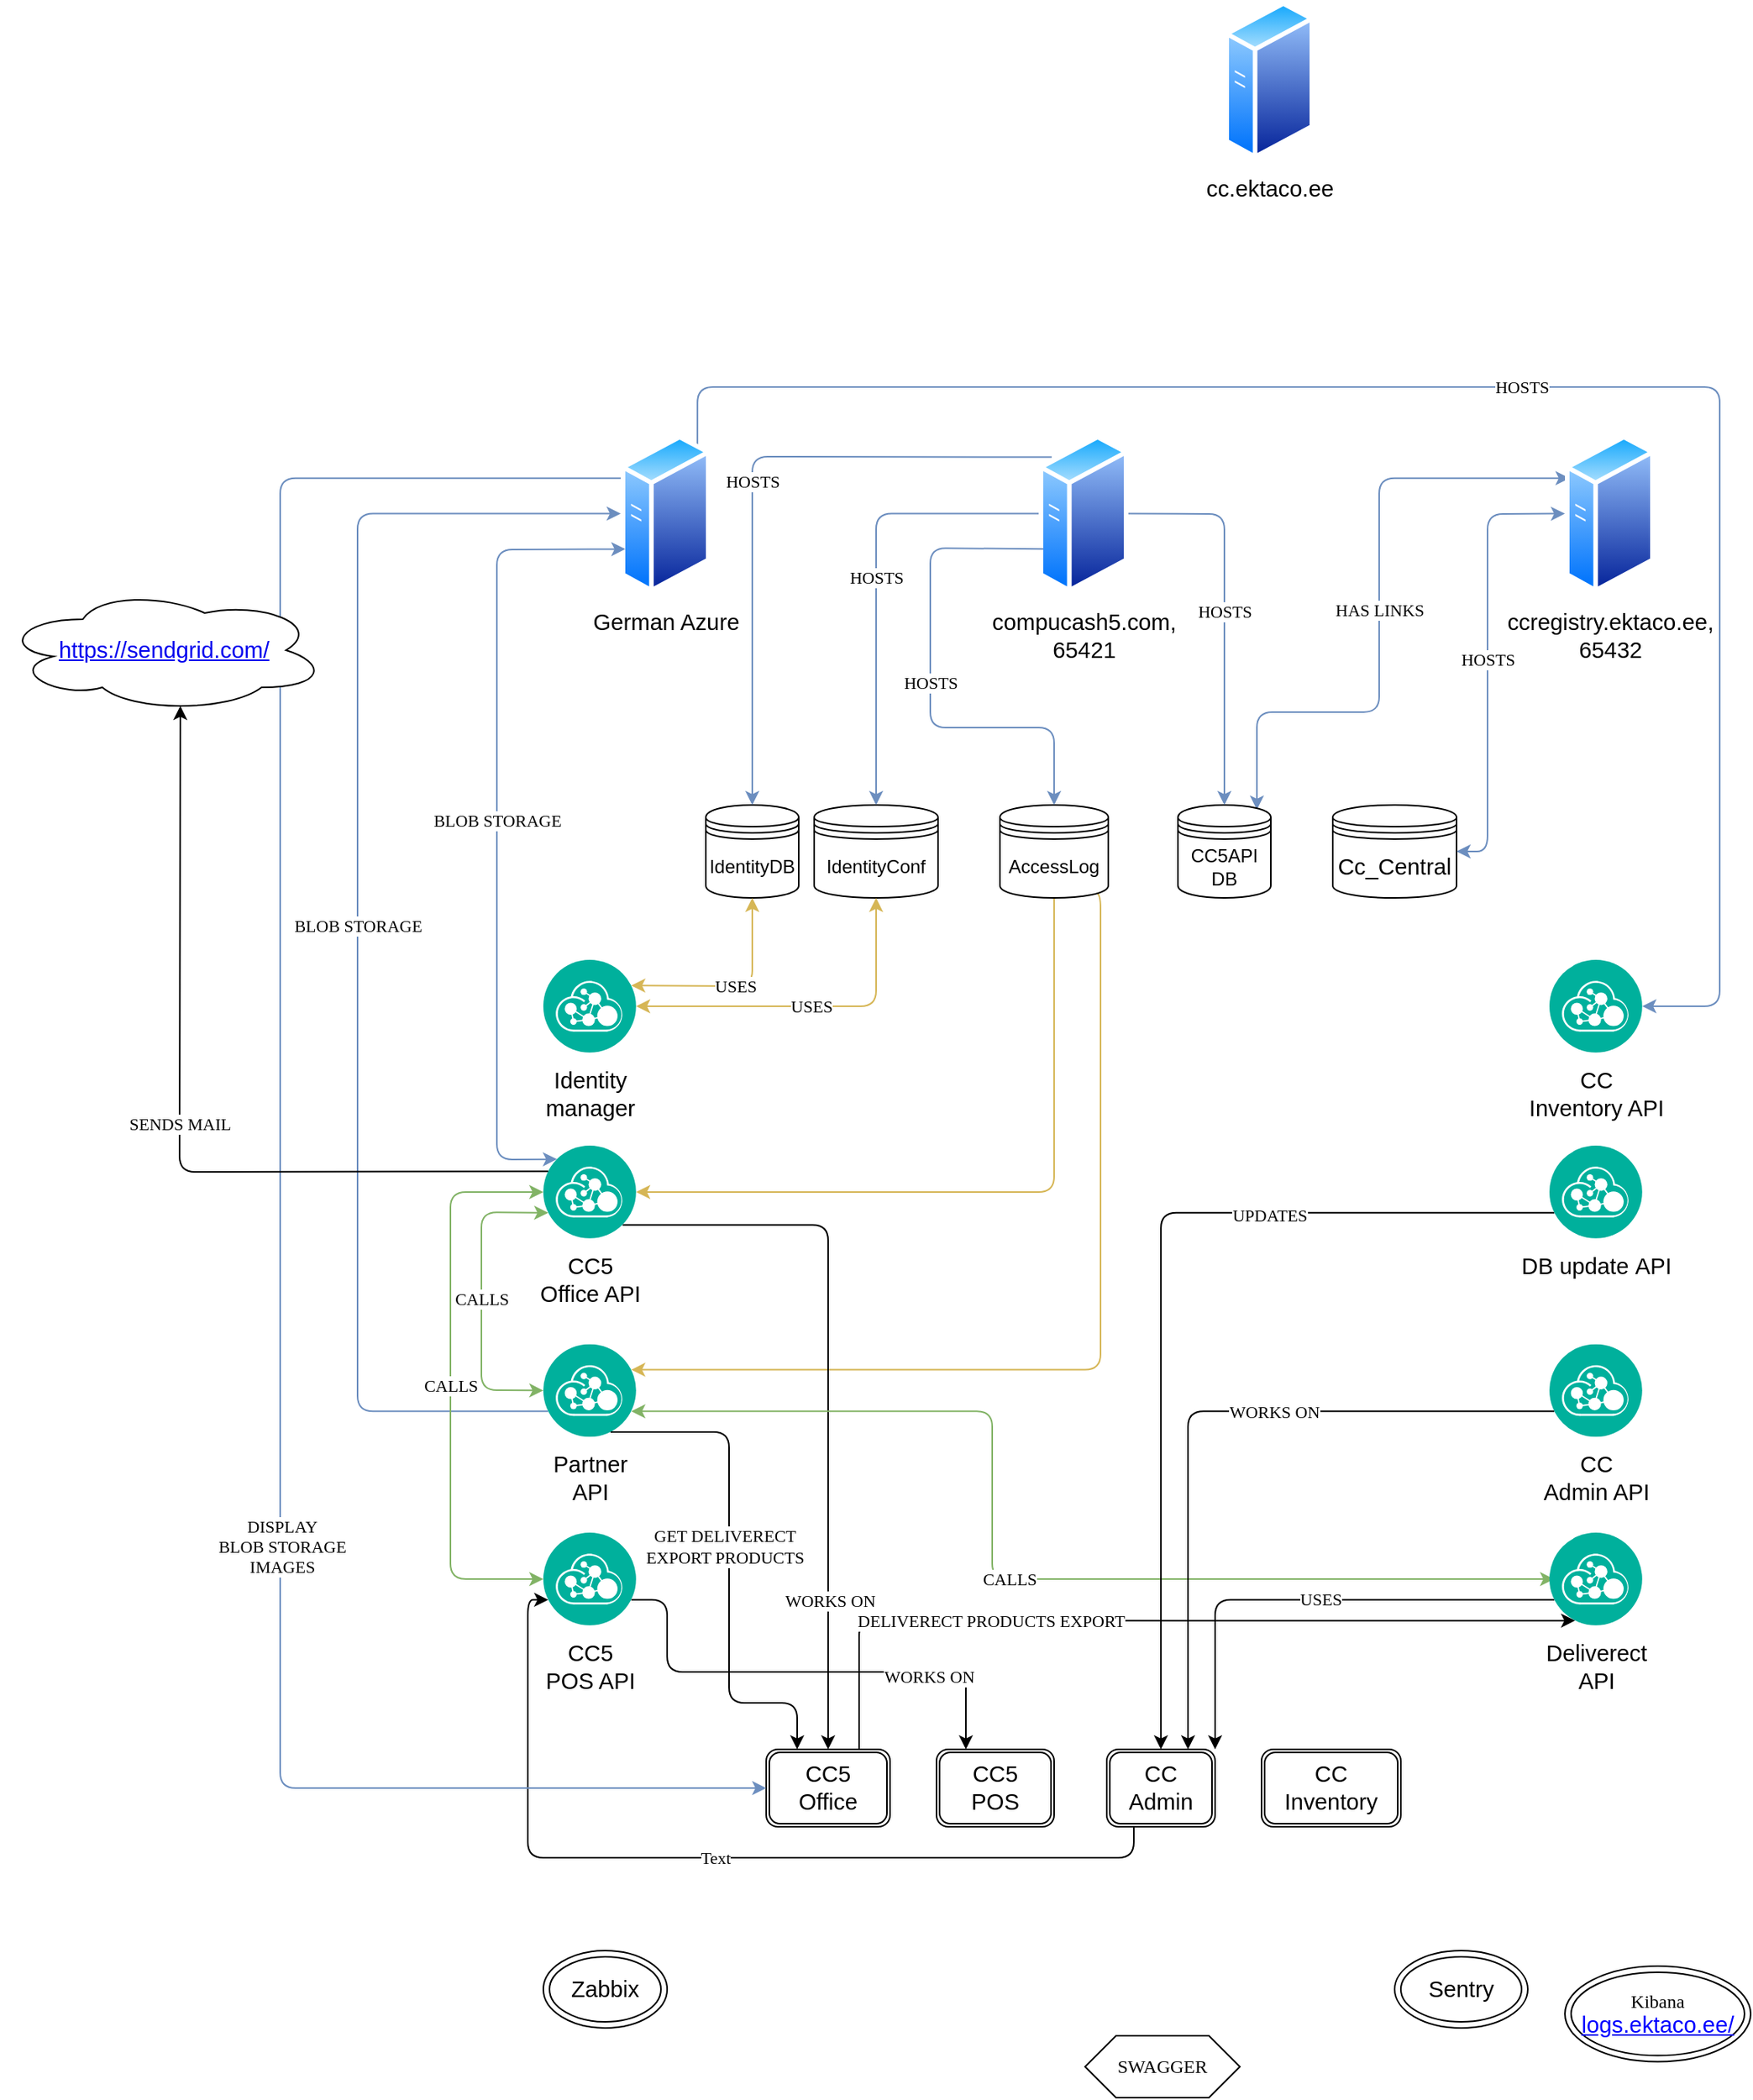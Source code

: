 <mxfile version="14.5.3" type="github">
  <diagram id="cDm67QHPemsHG67ao9OR" name="Page-1">
    <mxGraphModel dx="1715" dy="1557" grid="1" gridSize="10" guides="1" tooltips="1" connect="1" arrows="1" fold="1" page="1" pageScale="1" pageWidth="850" pageHeight="1100" math="0" shadow="0">
      <root>
        <mxCell id="0" />
        <mxCell id="1" parent="0" />
        <mxCell id="4Jlic4GooHUhA-Gu6yfs-1" value="IdentityDB" style="shape=datastore;whiteSpace=wrap;html=1;" vertex="1" parent="1">
          <mxGeometry x="45" y="-100" width="60" height="60" as="geometry" />
        </mxCell>
        <mxCell id="4Jlic4GooHUhA-Gu6yfs-2" value="IdentityConf" style="shape=datastore;whiteSpace=wrap;html=1;" vertex="1" parent="1">
          <mxGeometry x="115" y="-100" width="80" height="60" as="geometry" />
        </mxCell>
        <mxCell id="4Jlic4GooHUhA-Gu6yfs-56" value="HAS LINKS" style="edgeStyle=orthogonalEdgeStyle;rounded=1;orthogonalLoop=1;jettySize=auto;html=1;exitX=0.85;exitY=0.05;exitDx=0;exitDy=0;exitPerimeter=0;entryX=0;entryY=0.25;entryDx=0;entryDy=0;fontFamily=Times New Roman;startArrow=classic;startFill=1;fillColor=#dae8fc;strokeColor=#6c8ebf;" edge="1" parent="1" source="4Jlic4GooHUhA-Gu6yfs-3" target="4Jlic4GooHUhA-Gu6yfs-12">
          <mxGeometry relative="1" as="geometry">
            <Array as="points">
              <mxPoint x="401" y="-160" />
              <mxPoint x="480" y="-160" />
              <mxPoint x="480" y="-311" />
            </Array>
          </mxGeometry>
        </mxCell>
        <mxCell id="4Jlic4GooHUhA-Gu6yfs-3" value="CC5API&lt;br&gt;DB" style="shape=datastore;whiteSpace=wrap;html=1;" vertex="1" parent="1">
          <mxGeometry x="350" y="-100" width="60" height="60" as="geometry" />
        </mxCell>
        <mxCell id="4Jlic4GooHUhA-Gu6yfs-59" style="edgeStyle=orthogonalEdgeStyle;rounded=1;orthogonalLoop=1;jettySize=auto;html=1;exitX=0.5;exitY=1;exitDx=0;exitDy=0;entryX=1;entryY=0.5;entryDx=0;entryDy=0;fontFamily=Times New Roman;fillColor=#fff2cc;strokeColor=#d6b656;" edge="1" parent="1" source="4Jlic4GooHUhA-Gu6yfs-4" target="4Jlic4GooHUhA-Gu6yfs-15">
          <mxGeometry relative="1" as="geometry" />
        </mxCell>
        <mxCell id="4Jlic4GooHUhA-Gu6yfs-60" style="edgeStyle=orthogonalEdgeStyle;rounded=1;orthogonalLoop=1;jettySize=auto;html=1;exitX=0.85;exitY=0.95;exitDx=0;exitDy=0;exitPerimeter=0;entryX=1;entryY=0.25;entryDx=0;entryDy=0;fontFamily=Times New Roman;fillColor=#fff2cc;strokeColor=#d6b656;" edge="1" parent="1" source="4Jlic4GooHUhA-Gu6yfs-4" target="4Jlic4GooHUhA-Gu6yfs-16">
          <mxGeometry relative="1" as="geometry">
            <Array as="points">
              <mxPoint x="300" y="-43" />
              <mxPoint x="300" y="265" />
            </Array>
          </mxGeometry>
        </mxCell>
        <mxCell id="4Jlic4GooHUhA-Gu6yfs-4" value="AccessLog" style="shape=datastore;whiteSpace=wrap;html=1;" vertex="1" parent="1">
          <mxGeometry x="235" y="-100" width="70" height="60" as="geometry" />
        </mxCell>
        <mxCell id="4Jlic4GooHUhA-Gu6yfs-5" value="&lt;span style=&quot;font-size: 11.0pt ; font-family: &amp;#34;calibri&amp;#34; , sans-serif&quot;&gt;Cc_Central&lt;/span&gt;" style="shape=datastore;whiteSpace=wrap;html=1;" vertex="1" parent="1">
          <mxGeometry x="450" y="-100" width="80" height="60" as="geometry" />
        </mxCell>
        <mxCell id="4Jlic4GooHUhA-Gu6yfs-43" value="HOSTS" style="edgeStyle=orthogonalEdgeStyle;orthogonalLoop=1;jettySize=auto;html=1;fontFamily=Times New Roman;rounded=1;fillColor=#dae8fc;strokeColor=#6c8ebf;" edge="1" parent="1" source="4Jlic4GooHUhA-Gu6yfs-10" target="4Jlic4GooHUhA-Gu6yfs-2">
          <mxGeometry relative="1" as="geometry">
            <Array as="points">
              <mxPoint x="155" y="-288" />
            </Array>
          </mxGeometry>
        </mxCell>
        <mxCell id="4Jlic4GooHUhA-Gu6yfs-10" value="&lt;span style=&quot;font-size: 11.0pt ; font-family: &amp;#34;calibri&amp;#34; , sans-serif&quot;&gt;compucash5.com,&lt;br/&gt;65421&lt;/span&gt;" style="aspect=fixed;perimeter=ellipsePerimeter;html=1;align=center;shadow=0;dashed=0;spacingTop=3;image;image=img/lib/active_directory/generic_server.svg;fontFamily=Times New Roman;" vertex="1" parent="1">
          <mxGeometry x="260" y="-340" width="58" height="103.57" as="geometry" />
        </mxCell>
        <mxCell id="4Jlic4GooHUhA-Gu6yfs-11" value="&lt;span style=&quot;font-size: 11.0pt ; font-family: &amp;#34;calibri&amp;#34; , sans-serif&quot;&gt;cc.ektaco.ee&lt;br&gt;&lt;/span&gt;" style="aspect=fixed;perimeter=ellipsePerimeter;html=1;align=center;shadow=0;dashed=0;spacingTop=3;image;image=img/lib/active_directory/generic_server.svg;fontFamily=Times New Roman;" vertex="1" parent="1">
          <mxGeometry x="380" y="-620" width="58" height="103.57" as="geometry" />
        </mxCell>
        <mxCell id="4Jlic4GooHUhA-Gu6yfs-12" value="&lt;span style=&quot;font-size: 11.0pt ; font-family: &amp;#34;calibri&amp;#34; , sans-serif&quot;&gt;ccregistry.ektaco.ee,&lt;br&gt;65432&lt;/span&gt;" style="aspect=fixed;perimeter=ellipsePerimeter;html=1;align=center;shadow=0;dashed=0;spacingTop=3;image;image=img/lib/active_directory/generic_server.svg;fontFamily=Times New Roman;" vertex="1" parent="1">
          <mxGeometry x="600" y="-340" width="58" height="103.57" as="geometry" />
        </mxCell>
        <mxCell id="4Jlic4GooHUhA-Gu6yfs-66" style="edgeStyle=orthogonalEdgeStyle;rounded=1;orthogonalLoop=1;jettySize=auto;html=1;exitX=1;exitY=1;exitDx=0;exitDy=0;entryX=0.5;entryY=0;entryDx=0;entryDy=0;startArrow=none;startFill=0;endArrow=classic;endFill=1;fontFamily=Times New Roman;" edge="1" parent="1" source="4Jlic4GooHUhA-Gu6yfs-15" target="4Jlic4GooHUhA-Gu6yfs-23">
          <mxGeometry relative="1" as="geometry" />
        </mxCell>
        <mxCell id="4Jlic4GooHUhA-Gu6yfs-68" value="WORKS ON" style="edgeLabel;html=1;align=center;verticalAlign=middle;resizable=0;points=[];fontFamily=Times New Roman;" vertex="1" connectable="0" parent="4Jlic4GooHUhA-Gu6yfs-66">
          <mxGeometry x="0.59" y="1" relative="1" as="geometry">
            <mxPoint as="offset" />
          </mxGeometry>
        </mxCell>
        <mxCell id="4Jlic4GooHUhA-Gu6yfs-15" value="&lt;span style=&quot;font-size: 11.0pt ; font-family: &amp;#34;calibri&amp;#34; , sans-serif&quot;&gt;&lt;font color=&quot;#000000&quot;&gt;CC5&lt;br/&gt;Office API&lt;/font&gt;&lt;/span&gt;" style="aspect=fixed;perimeter=ellipsePerimeter;html=1;align=center;shadow=0;dashed=0;fontColor=#4277BB;labelBackgroundColor=#ffffff;fontSize=12;spacingTop=3;image;image=img/lib/ibm/management/api_management.svg;" vertex="1" parent="1">
          <mxGeometry x="-60" y="120" width="60" height="60" as="geometry" />
        </mxCell>
        <mxCell id="4Jlic4GooHUhA-Gu6yfs-54" value="BLOB STORAGE" style="edgeStyle=orthogonalEdgeStyle;rounded=1;orthogonalLoop=1;jettySize=auto;html=1;exitX=0;exitY=0.75;exitDx=0;exitDy=0;entryX=0;entryY=0.5;entryDx=0;entryDy=0;fontFamily=Times New Roman;fillColor=#dae8fc;strokeColor=#6c8ebf;" edge="1" parent="1" source="4Jlic4GooHUhA-Gu6yfs-16" target="4Jlic4GooHUhA-Gu6yfs-34">
          <mxGeometry relative="1" as="geometry">
            <Array as="points">
              <mxPoint x="-180" y="292" />
              <mxPoint x="-180" y="-288" />
            </Array>
          </mxGeometry>
        </mxCell>
        <mxCell id="4Jlic4GooHUhA-Gu6yfs-55" value="CALLS" style="edgeStyle=orthogonalEdgeStyle;orthogonalLoop=1;jettySize=auto;html=1;exitX=1;exitY=0.75;exitDx=0;exitDy=0;fontFamily=Times New Roman;startArrow=classic;startFill=1;rounded=1;fillColor=#d5e8d4;strokeColor=#82b366;" edge="1" parent="1" source="4Jlic4GooHUhA-Gu6yfs-16">
          <mxGeometry relative="1" as="geometry">
            <mxPoint x="593" y="400" as="targetPoint" />
            <Array as="points">
              <mxPoint x="230" y="291" />
              <mxPoint x="230" y="400" />
              <mxPoint x="593" y="400" />
            </Array>
          </mxGeometry>
        </mxCell>
        <mxCell id="4Jlic4GooHUhA-Gu6yfs-70" style="edgeStyle=orthogonalEdgeStyle;rounded=1;orthogonalLoop=1;jettySize=auto;html=1;exitX=0.75;exitY=1;exitDx=0;exitDy=0;entryX=0.25;entryY=0;entryDx=0;entryDy=0;startArrow=none;startFill=0;endArrow=classic;endFill=1;fontFamily=Times New Roman;" edge="1" parent="1" source="4Jlic4GooHUhA-Gu6yfs-16" target="4Jlic4GooHUhA-Gu6yfs-23">
          <mxGeometry relative="1" as="geometry">
            <Array as="points">
              <mxPoint x="60" y="305" />
              <mxPoint x="60" y="480" />
              <mxPoint x="104" y="480" />
            </Array>
          </mxGeometry>
        </mxCell>
        <mxCell id="4Jlic4GooHUhA-Gu6yfs-73" value="GET DELIVERECT &lt;br&gt;EXPORT PRODUCTS" style="edgeLabel;html=1;align=center;verticalAlign=middle;resizable=0;points=[];fontFamily=Times New Roman;" vertex="1" connectable="0" parent="4Jlic4GooHUhA-Gu6yfs-70">
          <mxGeometry x="-0.077" y="-3" relative="1" as="geometry">
            <mxPoint as="offset" />
          </mxGeometry>
        </mxCell>
        <mxCell id="4Jlic4GooHUhA-Gu6yfs-16" value="&lt;span style=&quot;font-size: 11.0pt ; font-family: &amp;#34;calibri&amp;#34; , sans-serif&quot;&gt;&lt;font color=&quot;#000000&quot;&gt;Partner&lt;br/&gt;API&lt;/font&gt;&lt;/span&gt;" style="aspect=fixed;perimeter=ellipsePerimeter;html=1;align=center;shadow=0;dashed=0;fontColor=#4277BB;labelBackgroundColor=#ffffff;fontSize=12;spacingTop=3;image;image=img/lib/ibm/management/api_management.svg;" vertex="1" parent="1">
          <mxGeometry x="-60" y="248.21" width="60" height="60" as="geometry" />
        </mxCell>
        <mxCell id="4Jlic4GooHUhA-Gu6yfs-79" style="edgeStyle=orthogonalEdgeStyle;rounded=1;orthogonalLoop=1;jettySize=auto;html=1;exitX=0;exitY=0.75;exitDx=0;exitDy=0;startArrow=none;startFill=0;endArrow=classic;endFill=1;fontFamily=Times New Roman;entryX=0.75;entryY=0;entryDx=0;entryDy=0;" edge="1" parent="1" source="4Jlic4GooHUhA-Gu6yfs-17" target="4Jlic4GooHUhA-Gu6yfs-25">
          <mxGeometry relative="1" as="geometry" />
        </mxCell>
        <mxCell id="4Jlic4GooHUhA-Gu6yfs-80" value="WORKS ON" style="edgeLabel;html=1;align=center;verticalAlign=middle;resizable=0;points=[];fontFamily=Times New Roman;" vertex="1" connectable="0" parent="4Jlic4GooHUhA-Gu6yfs-79">
          <mxGeometry x="-0.203" relative="1" as="geometry">
            <mxPoint as="offset" />
          </mxGeometry>
        </mxCell>
        <mxCell id="4Jlic4GooHUhA-Gu6yfs-17" value="&lt;span style=&quot;font-size: 11.0pt ; font-family: &amp;#34;calibri&amp;#34; , sans-serif&quot;&gt;&lt;font color=&quot;#000000&quot;&gt;CC&lt;br/&gt;Admin API&lt;/font&gt;&lt;/span&gt;" style="aspect=fixed;perimeter=ellipsePerimeter;html=1;align=center;shadow=0;dashed=0;fontColor=#4277BB;labelBackgroundColor=#ffffff;fontSize=12;spacingTop=3;image;image=img/lib/ibm/management/api_management.svg;" vertex="1" parent="1">
          <mxGeometry x="590" y="248.21" width="60" height="60" as="geometry" />
        </mxCell>
        <mxCell id="4Jlic4GooHUhA-Gu6yfs-18" value="&lt;span style=&quot;font-size: 11.0pt ; font-family: &amp;#34;calibri&amp;#34; , sans-serif&quot;&gt;&lt;font color=&quot;#000000&quot;&gt;CC&lt;br/&gt;Inventory API&lt;/font&gt;&lt;/span&gt;" style="aspect=fixed;perimeter=ellipsePerimeter;html=1;align=center;shadow=0;dashed=0;fontColor=#4277BB;labelBackgroundColor=#ffffff;fontSize=12;spacingTop=3;image;image=img/lib/ibm/management/api_management.svg;" vertex="1" parent="1">
          <mxGeometry x="590" width="60" height="60" as="geometry" />
        </mxCell>
        <mxCell id="4Jlic4GooHUhA-Gu6yfs-81" style="edgeStyle=orthogonalEdgeStyle;rounded=1;orthogonalLoop=1;jettySize=auto;html=1;exitX=0;exitY=0.75;exitDx=0;exitDy=0;startArrow=none;startFill=0;endArrow=classic;endFill=1;fontFamily=Times New Roman;" edge="1" parent="1" source="4Jlic4GooHUhA-Gu6yfs-19" target="4Jlic4GooHUhA-Gu6yfs-25">
          <mxGeometry relative="1" as="geometry" />
        </mxCell>
        <mxCell id="4Jlic4GooHUhA-Gu6yfs-82" value="UPDATES" style="edgeLabel;html=1;align=center;verticalAlign=middle;resizable=0;points=[];fontFamily=Times New Roman;" vertex="1" connectable="0" parent="4Jlic4GooHUhA-Gu6yfs-81">
          <mxGeometry x="-0.385" y="1" relative="1" as="geometry">
            <mxPoint as="offset" />
          </mxGeometry>
        </mxCell>
        <mxCell id="4Jlic4GooHUhA-Gu6yfs-19" value="&lt;span style=&quot;font-size: 11.0pt ; font-family: &amp;#34;calibri&amp;#34; , sans-serif&quot;&gt;&lt;font color=&quot;#000000&quot;&gt;DB update&amp;nbsp;API&lt;/font&gt;&lt;/span&gt;" style="aspect=fixed;perimeter=ellipsePerimeter;html=1;align=center;shadow=0;dashed=0;fontColor=#4277BB;labelBackgroundColor=#ffffff;fontSize=12;spacingTop=3;image;image=img/lib/ibm/management/api_management.svg;" vertex="1" parent="1">
          <mxGeometry x="590" y="120" width="60" height="60" as="geometry" />
        </mxCell>
        <mxCell id="4Jlic4GooHUhA-Gu6yfs-20" value="&lt;span style=&quot;font-size: 11.0pt ; font-family: &amp;#34;calibri&amp;#34; , sans-serif&quot;&gt;&lt;font color=&quot;#000000&quot;&gt;Identity&lt;br/&gt;manager&lt;/font&gt;&lt;/span&gt;" style="aspect=fixed;perimeter=ellipsePerimeter;html=1;align=center;shadow=0;dashed=0;fontColor=#4277BB;labelBackgroundColor=#ffffff;fontSize=12;spacingTop=3;image;image=img/lib/ibm/management/api_management.svg;" vertex="1" parent="1">
          <mxGeometry x="-60" width="60" height="60" as="geometry" />
        </mxCell>
        <mxCell id="4Jlic4GooHUhA-Gu6yfs-23" value="&lt;span style=&quot;font-size: 11.0pt ; font-family: &amp;#34;calibri&amp;#34; , sans-serif&quot;&gt;CC5&lt;br/&gt;Office&lt;/span&gt;" style="shape=ext;double=1;rounded=1;whiteSpace=wrap;html=1;fontFamily=Times New Roman;" vertex="1" parent="1">
          <mxGeometry x="84" y="510" width="80" height="50" as="geometry" />
        </mxCell>
        <mxCell id="4Jlic4GooHUhA-Gu6yfs-24" value="&lt;span style=&quot;font-size: 11.0pt ; font-family: &amp;#34;calibri&amp;#34; , sans-serif&quot;&gt;CC5&lt;br/&gt;POS&lt;/span&gt;" style="shape=ext;double=1;rounded=1;whiteSpace=wrap;html=1;fontFamily=Times New Roman;" vertex="1" parent="1">
          <mxGeometry x="194" y="510" width="76" height="50" as="geometry" />
        </mxCell>
        <mxCell id="4Jlic4GooHUhA-Gu6yfs-86" style="edgeStyle=orthogonalEdgeStyle;rounded=1;orthogonalLoop=1;jettySize=auto;html=1;exitX=0.25;exitY=1;exitDx=0;exitDy=0;entryX=0;entryY=0.75;entryDx=0;entryDy=0;startArrow=none;startFill=0;endArrow=classic;endFill=1;fontFamily=Times New Roman;" edge="1" parent="1" source="4Jlic4GooHUhA-Gu6yfs-25" target="4Jlic4GooHUhA-Gu6yfs-36">
          <mxGeometry relative="1" as="geometry">
            <Array as="points">
              <mxPoint x="322" y="580" />
              <mxPoint x="-70" y="580" />
              <mxPoint x="-70" y="413" />
            </Array>
          </mxGeometry>
        </mxCell>
        <mxCell id="4Jlic4GooHUhA-Gu6yfs-87" value="Text" style="edgeLabel;html=1;align=center;verticalAlign=middle;resizable=0;points=[];fontFamily=Times New Roman;" vertex="1" connectable="0" parent="4Jlic4GooHUhA-Gu6yfs-86">
          <mxGeometry x="-0.017" relative="1" as="geometry">
            <mxPoint as="offset" />
          </mxGeometry>
        </mxCell>
        <mxCell id="4Jlic4GooHUhA-Gu6yfs-25" value="&lt;span style=&quot;font-size: 11.0pt ; font-family: &amp;#34;calibri&amp;#34; , sans-serif&quot;&gt;CC&lt;br/&gt;Admin&lt;/span&gt;" style="shape=ext;double=1;rounded=1;whiteSpace=wrap;html=1;fontFamily=Times New Roman;" vertex="1" parent="1">
          <mxGeometry x="304" y="510" width="70" height="50" as="geometry" />
        </mxCell>
        <mxCell id="4Jlic4GooHUhA-Gu6yfs-26" value="&lt;span style=&quot;font-size: 11.0pt ; font-family: &amp;#34;calibri&amp;#34; , sans-serif&quot;&gt;CC&lt;br/&gt;Inventory&lt;/span&gt;" style="shape=ext;double=1;rounded=1;whiteSpace=wrap;html=1;fontFamily=Times New Roman;" vertex="1" parent="1">
          <mxGeometry x="404" y="510" width="90" height="50" as="geometry" />
        </mxCell>
        <mxCell id="4Jlic4GooHUhA-Gu6yfs-28" value="&lt;span style=&quot;font-size: 11.0pt ; font-family: &amp;#34;calibri&amp;#34; , sans-serif&quot;&gt;Zabbix&lt;/span&gt;" style="ellipse;shape=doubleEllipse;whiteSpace=wrap;html=1;fontFamily=Times New Roman;" vertex="1" parent="1">
          <mxGeometry x="-60" y="640" width="80" height="50" as="geometry" />
        </mxCell>
        <mxCell id="4Jlic4GooHUhA-Gu6yfs-29" value="Kibana&lt;br&gt;&lt;span style=&quot;font-size: 11pt ; font-family: &amp;#34;calibri&amp;#34; , sans-serif&quot;&gt;&lt;a href=&quot;https://logs.ektaco.ee/&quot;&gt;&lt;font color=&quot;#0000ff&quot;&gt;logs.ektaco.ee/&lt;/font&gt;&lt;/a&gt;&lt;/span&gt;" style="ellipse;shape=doubleEllipse;whiteSpace=wrap;html=1;fontFamily=Times New Roman;" vertex="1" parent="1">
          <mxGeometry x="600" y="650" width="120" height="61.78" as="geometry" />
        </mxCell>
        <mxCell id="4Jlic4GooHUhA-Gu6yfs-30" value="&lt;span style=&quot;font-size: 11.0pt ; font-family: &amp;#34;calibri&amp;#34; , sans-serif&quot;&gt;Sentry&lt;/span&gt;" style="ellipse;shape=doubleEllipse;whiteSpace=wrap;html=1;fontFamily=Times New Roman;" vertex="1" parent="1">
          <mxGeometry x="490" y="640" width="86" height="50" as="geometry" />
        </mxCell>
        <mxCell id="4Jlic4GooHUhA-Gu6yfs-32" value="SWAGGER" style="whiteSpace=wrap;html=1;shape=mxgraph.basic.octagon2;align=center;verticalAlign=middle;dx=15;fontFamily=Times New Roman;" vertex="1" parent="1">
          <mxGeometry x="290" y="695" width="100" height="40" as="geometry" />
        </mxCell>
        <mxCell id="4Jlic4GooHUhA-Gu6yfs-69" value="DELIVERECT PRODUCTS EXPORT" style="edgeStyle=orthogonalEdgeStyle;rounded=1;orthogonalLoop=1;jettySize=auto;html=1;exitX=0.25;exitY=1;exitDx=0;exitDy=0;entryX=0.75;entryY=0;entryDx=0;entryDy=0;startArrow=classic;startFill=1;endArrow=none;endFill=0;fontFamily=Times New Roman;" edge="1" parent="1" source="4Jlic4GooHUhA-Gu6yfs-33" target="4Jlic4GooHUhA-Gu6yfs-23">
          <mxGeometry x="0.381" relative="1" as="geometry">
            <Array as="points">
              <mxPoint x="144" y="427" />
            </Array>
            <mxPoint x="-1" as="offset" />
          </mxGeometry>
        </mxCell>
        <mxCell id="4Jlic4GooHUhA-Gu6yfs-83" style="edgeStyle=orthogonalEdgeStyle;rounded=1;orthogonalLoop=1;jettySize=auto;html=1;exitX=0;exitY=0.75;exitDx=0;exitDy=0;entryX=1;entryY=0;entryDx=0;entryDy=0;startArrow=none;startFill=0;endArrow=classic;endFill=1;fontFamily=Times New Roman;" edge="1" parent="1" source="4Jlic4GooHUhA-Gu6yfs-33" target="4Jlic4GooHUhA-Gu6yfs-25">
          <mxGeometry relative="1" as="geometry" />
        </mxCell>
        <mxCell id="4Jlic4GooHUhA-Gu6yfs-84" value="USES" style="edgeLabel;html=1;align=center;verticalAlign=middle;resizable=0;points=[];fontFamily=Times New Roman;" vertex="1" connectable="0" parent="4Jlic4GooHUhA-Gu6yfs-83">
          <mxGeometry x="-0.04" y="-1" relative="1" as="geometry">
            <mxPoint as="offset" />
          </mxGeometry>
        </mxCell>
        <mxCell id="4Jlic4GooHUhA-Gu6yfs-33" value="&lt;span style=&quot;font-size: 11.0pt ; font-family: &amp;#34;calibri&amp;#34; , sans-serif&quot;&gt;&lt;font color=&quot;#000000&quot;&gt;Deliverect&lt;br/&gt;API&lt;/font&gt;&lt;/span&gt;" style="aspect=fixed;perimeter=ellipsePerimeter;html=1;align=center;shadow=0;dashed=0;fontColor=#4277BB;labelBackgroundColor=#ffffff;fontSize=12;spacingTop=3;image;image=img/lib/ibm/management/api_management.svg;" vertex="1" parent="1">
          <mxGeometry x="590" y="370" width="60" height="60" as="geometry" />
        </mxCell>
        <mxCell id="4Jlic4GooHUhA-Gu6yfs-61" value="HOSTS" style="edgeStyle=orthogonalEdgeStyle;rounded=1;orthogonalLoop=1;jettySize=auto;html=1;exitX=1;exitY=0;exitDx=0;exitDy=0;entryX=1;entryY=0.5;entryDx=0;entryDy=0;fontFamily=Times New Roman;fillColor=#dae8fc;strokeColor=#6c8ebf;" edge="1" parent="1" source="4Jlic4GooHUhA-Gu6yfs-34" target="4Jlic4GooHUhA-Gu6yfs-18">
          <mxGeometry relative="1" as="geometry">
            <Array as="points">
              <mxPoint x="39" y="-370" />
              <mxPoint x="700" y="-370" />
              <mxPoint x="700" y="30" />
            </Array>
          </mxGeometry>
        </mxCell>
        <mxCell id="4Jlic4GooHUhA-Gu6yfs-75" style="edgeStyle=orthogonalEdgeStyle;rounded=1;orthogonalLoop=1;jettySize=auto;html=1;exitX=0;exitY=0.25;exitDx=0;exitDy=0;startArrow=none;startFill=0;endArrow=classic;endFill=1;fontFamily=Times New Roman;entryX=0;entryY=0.5;entryDx=0;entryDy=0;fillColor=#dae8fc;strokeColor=#6c8ebf;" edge="1" parent="1" source="4Jlic4GooHUhA-Gu6yfs-34" target="4Jlic4GooHUhA-Gu6yfs-23">
          <mxGeometry relative="1" as="geometry">
            <mxPoint x="-160" y="582.0" as="targetPoint" />
            <Array as="points">
              <mxPoint x="-230" y="-311" />
              <mxPoint x="-230" y="535" />
            </Array>
          </mxGeometry>
        </mxCell>
        <mxCell id="4Jlic4GooHUhA-Gu6yfs-76" value="DISPLAY&lt;br&gt;BLOB STORAGE&lt;br&gt;IMAGES" style="edgeLabel;html=1;align=center;verticalAlign=middle;resizable=0;points=[];fontFamily=Times New Roman;" vertex="1" connectable="0" parent="4Jlic4GooHUhA-Gu6yfs-75">
          <mxGeometry x="0.32" y="1" relative="1" as="geometry">
            <mxPoint as="offset" />
          </mxGeometry>
        </mxCell>
        <mxCell id="4Jlic4GooHUhA-Gu6yfs-34" value="&lt;font face=&quot;calibri, sans-serif&quot;&gt;&lt;span style=&quot;font-size: 14.667px&quot;&gt;German Azure&lt;/span&gt;&lt;/font&gt;" style="aspect=fixed;perimeter=ellipsePerimeter;html=1;align=center;shadow=0;dashed=0;spacingTop=3;image;image=img/lib/active_directory/generic_server.svg;fontFamily=Times New Roman;" vertex="1" parent="1">
          <mxGeometry x="-10" y="-340" width="58" height="103.57" as="geometry" />
        </mxCell>
        <mxCell id="4Jlic4GooHUhA-Gu6yfs-77" style="edgeStyle=orthogonalEdgeStyle;rounded=1;orthogonalLoop=1;jettySize=auto;html=1;exitX=1;exitY=0.75;exitDx=0;exitDy=0;entryX=0.25;entryY=0;entryDx=0;entryDy=0;startArrow=none;startFill=0;endArrow=classic;endFill=1;fontFamily=Times New Roman;" edge="1" parent="1" source="4Jlic4GooHUhA-Gu6yfs-36" target="4Jlic4GooHUhA-Gu6yfs-24">
          <mxGeometry relative="1" as="geometry">
            <Array as="points">
              <mxPoint x="20" y="413" />
              <mxPoint x="20" y="460" />
              <mxPoint x="213" y="460" />
            </Array>
          </mxGeometry>
        </mxCell>
        <mxCell id="4Jlic4GooHUhA-Gu6yfs-78" value="WORKS ON" style="edgeLabel;html=1;align=center;verticalAlign=middle;resizable=0;points=[];fontFamily=Times New Roman;" vertex="1" connectable="0" parent="4Jlic4GooHUhA-Gu6yfs-77">
          <mxGeometry x="0.525" y="-3" relative="1" as="geometry">
            <mxPoint as="offset" />
          </mxGeometry>
        </mxCell>
        <mxCell id="4Jlic4GooHUhA-Gu6yfs-36" value="&lt;span style=&quot;font-size: 11.0pt ; font-family: &amp;#34;calibri&amp;#34; , sans-serif&quot;&gt;&lt;font color=&quot;#000000&quot;&gt;CC5&lt;br&gt;POS API&lt;/font&gt;&lt;/span&gt;" style="aspect=fixed;perimeter=ellipsePerimeter;html=1;align=center;shadow=0;dashed=0;fontColor=#4277BB;labelBackgroundColor=#ffffff;fontSize=12;spacingTop=3;image;image=img/lib/ibm/management/api_management.svg;" vertex="1" parent="1">
          <mxGeometry x="-60" y="370" width="60" height="60" as="geometry" />
        </mxCell>
        <mxCell id="4Jlic4GooHUhA-Gu6yfs-40" value="USES" style="endArrow=classic;startArrow=classic;html=1;fontFamily=Times New Roman;exitX=1;exitY=0.25;exitDx=0;exitDy=0;entryX=0.5;entryY=1;entryDx=0;entryDy=0;fillColor=#fff2cc;strokeColor=#d6b656;" edge="1" parent="1" source="4Jlic4GooHUhA-Gu6yfs-20" target="4Jlic4GooHUhA-Gu6yfs-1">
          <mxGeometry width="50" height="50" relative="1" as="geometry">
            <mxPoint x="450" y="100" as="sourcePoint" />
            <mxPoint x="500" y="50" as="targetPoint" />
            <Array as="points">
              <mxPoint x="75" y="17" />
            </Array>
          </mxGeometry>
        </mxCell>
        <mxCell id="4Jlic4GooHUhA-Gu6yfs-41" value="USES" style="endArrow=classic;startArrow=classic;html=1;fontFamily=Times New Roman;exitX=1;exitY=0.5;exitDx=0;exitDy=0;entryX=0.5;entryY=1;entryDx=0;entryDy=0;fillColor=#fff2cc;strokeColor=#d6b656;" edge="1" parent="1" source="4Jlic4GooHUhA-Gu6yfs-20" target="4Jlic4GooHUhA-Gu6yfs-2">
          <mxGeometry width="50" height="50" relative="1" as="geometry">
            <mxPoint x="450" y="100" as="sourcePoint" />
            <mxPoint x="500" y="50" as="targetPoint" />
            <Array as="points">
              <mxPoint x="155" y="30" />
            </Array>
          </mxGeometry>
        </mxCell>
        <mxCell id="4Jlic4GooHUhA-Gu6yfs-42" value="HOSTS" style="endArrow=none;startArrow=classic;html=1;fontFamily=Times New Roman;exitX=0.5;exitY=0;exitDx=0;exitDy=0;entryX=0;entryY=0;entryDx=0;entryDy=0;startFill=1;endFill=0;rounded=1;fillColor=#dae8fc;strokeColor=#6c8ebf;" edge="1" parent="1" source="4Jlic4GooHUhA-Gu6yfs-1" target="4Jlic4GooHUhA-Gu6yfs-10">
          <mxGeometry width="50" height="50" relative="1" as="geometry">
            <mxPoint x="450" y="-110" as="sourcePoint" />
            <mxPoint x="500" y="-160" as="targetPoint" />
            <Array as="points">
              <mxPoint x="75" y="-325" />
            </Array>
          </mxGeometry>
        </mxCell>
        <mxCell id="4Jlic4GooHUhA-Gu6yfs-45" value="HOSTS" style="endArrow=classic;startArrow=none;html=1;fontFamily=Times New Roman;exitX=0;exitY=0.75;exitDx=0;exitDy=0;entryX=0.5;entryY=0;entryDx=0;entryDy=0;startFill=0;rounded=1;fillColor=#dae8fc;strokeColor=#6c8ebf;" edge="1" parent="1" source="4Jlic4GooHUhA-Gu6yfs-10" target="4Jlic4GooHUhA-Gu6yfs-4">
          <mxGeometry width="50" height="50" relative="1" as="geometry">
            <mxPoint x="330" y="-140" as="sourcePoint" />
            <mxPoint x="380" y="-190" as="targetPoint" />
            <Array as="points">
              <mxPoint x="190" y="-266" />
              <mxPoint x="190" y="-150" />
              <mxPoint x="270" y="-150" />
            </Array>
          </mxGeometry>
        </mxCell>
        <mxCell id="4Jlic4GooHUhA-Gu6yfs-46" value="HOSTS" style="endArrow=none;startArrow=classic;html=1;fontFamily=Times New Roman;entryX=1;entryY=0.5;entryDx=0;entryDy=0;exitX=0.5;exitY=0;exitDx=0;exitDy=0;rounded=1;endFill=0;fillColor=#dae8fc;strokeColor=#6c8ebf;" edge="1" parent="1" source="4Jlic4GooHUhA-Gu6yfs-3" target="4Jlic4GooHUhA-Gu6yfs-10">
          <mxGeometry width="50" height="50" relative="1" as="geometry">
            <mxPoint x="330" y="10" as="sourcePoint" />
            <mxPoint x="380" y="-40" as="targetPoint" />
            <Array as="points">
              <mxPoint x="380" y="-288" />
            </Array>
          </mxGeometry>
        </mxCell>
        <mxCell id="4Jlic4GooHUhA-Gu6yfs-47" value="HOSTS" style="endArrow=classic;startArrow=classic;html=1;fontFamily=Times New Roman;entryX=0;entryY=0.5;entryDx=0;entryDy=0;exitX=1;exitY=0.5;exitDx=0;exitDy=0;fillColor=#dae8fc;strokeColor=#6c8ebf;" edge="1" parent="1" source="4Jlic4GooHUhA-Gu6yfs-5" target="4Jlic4GooHUhA-Gu6yfs-12">
          <mxGeometry width="50" height="50" relative="1" as="geometry">
            <mxPoint x="370" y="-150" as="sourcePoint" />
            <mxPoint x="420" y="-200" as="targetPoint" />
            <Array as="points">
              <mxPoint x="550" y="-70" />
              <mxPoint x="550" y="-288" />
            </Array>
          </mxGeometry>
        </mxCell>
        <mxCell id="4Jlic4GooHUhA-Gu6yfs-48" value="CALLS" style="endArrow=classic;startArrow=classic;html=1;fontFamily=Times New Roman;exitX=0;exitY=0.5;exitDx=0;exitDy=0;entryX=0;entryY=0.5;entryDx=0;entryDy=0;fillColor=#d5e8d4;strokeColor=#82b366;" edge="1" parent="1" source="4Jlic4GooHUhA-Gu6yfs-36" target="4Jlic4GooHUhA-Gu6yfs-15">
          <mxGeometry width="50" height="50" relative="1" as="geometry">
            <mxPoint x="370" y="370" as="sourcePoint" />
            <mxPoint x="420" y="320" as="targetPoint" />
            <Array as="points">
              <mxPoint x="-120" y="400" />
              <mxPoint x="-120" y="280" />
              <mxPoint x="-120" y="150" />
            </Array>
          </mxGeometry>
        </mxCell>
        <mxCell id="4Jlic4GooHUhA-Gu6yfs-49" value="CALLS" style="endArrow=classic;startArrow=classic;html=1;fontFamily=Times New Roman;exitX=0;exitY=0.5;exitDx=0;exitDy=0;entryX=0;entryY=0.75;entryDx=0;entryDy=0;fillColor=#d5e8d4;strokeColor=#82b366;" edge="1" parent="1" source="4Jlic4GooHUhA-Gu6yfs-16" target="4Jlic4GooHUhA-Gu6yfs-15">
          <mxGeometry width="50" height="50" relative="1" as="geometry">
            <mxPoint x="370" y="320" as="sourcePoint" />
            <mxPoint x="420" y="270" as="targetPoint" />
            <Array as="points">
              <mxPoint x="-100" y="278" />
              <mxPoint x="-100" y="210" />
              <mxPoint x="-100" y="163" />
            </Array>
          </mxGeometry>
        </mxCell>
        <mxCell id="4Jlic4GooHUhA-Gu6yfs-52" value="BLOB STORAGE" style="endArrow=classic;startArrow=classic;html=1;fontFamily=Times New Roman;exitX=0;exitY=0;exitDx=0;exitDy=0;entryX=0;entryY=0.75;entryDx=0;entryDy=0;fillColor=#dae8fc;strokeColor=#6c8ebf;" edge="1" parent="1" source="4Jlic4GooHUhA-Gu6yfs-15" target="4Jlic4GooHUhA-Gu6yfs-34">
          <mxGeometry width="50" height="50" relative="1" as="geometry">
            <mxPoint x="240" y="280" as="sourcePoint" />
            <mxPoint x="290" y="230" as="targetPoint" />
            <Array as="points">
              <mxPoint x="-90" y="129" />
              <mxPoint x="-90" y="-265" />
            </Array>
          </mxGeometry>
        </mxCell>
        <mxCell id="4Jlic4GooHUhA-Gu6yfs-63" value="&lt;span style=&quot;font-size: 11.0pt ; font-family: &amp;#34;calibri&amp;#34; , sans-serif&quot;&gt;&lt;a href=&quot;https://sendgrid.com/&quot;&gt;https://sendgrid.com/&lt;/a&gt;&lt;/span&gt;" style="ellipse;shape=cloud;whiteSpace=wrap;html=1;fontFamily=Times New Roman;" vertex="1" parent="1">
          <mxGeometry x="-410" y="-240" width="210" height="80" as="geometry" />
        </mxCell>
        <mxCell id="4Jlic4GooHUhA-Gu6yfs-65" value="SENDS MAIL" style="endArrow=classic;html=1;fontFamily=Times New Roman;exitX=0;exitY=0.25;exitDx=0;exitDy=0;entryX=0.55;entryY=0.95;entryDx=0;entryDy=0;entryPerimeter=0;" edge="1" parent="1" source="4Jlic4GooHUhA-Gu6yfs-15" target="4Jlic4GooHUhA-Gu6yfs-63">
          <mxGeometry width="50" height="50" relative="1" as="geometry">
            <mxPoint x="310" y="250" as="sourcePoint" />
            <mxPoint x="360" y="200" as="targetPoint" />
            <Array as="points">
              <mxPoint x="-295" y="137" />
            </Array>
          </mxGeometry>
        </mxCell>
      </root>
    </mxGraphModel>
  </diagram>
</mxfile>
